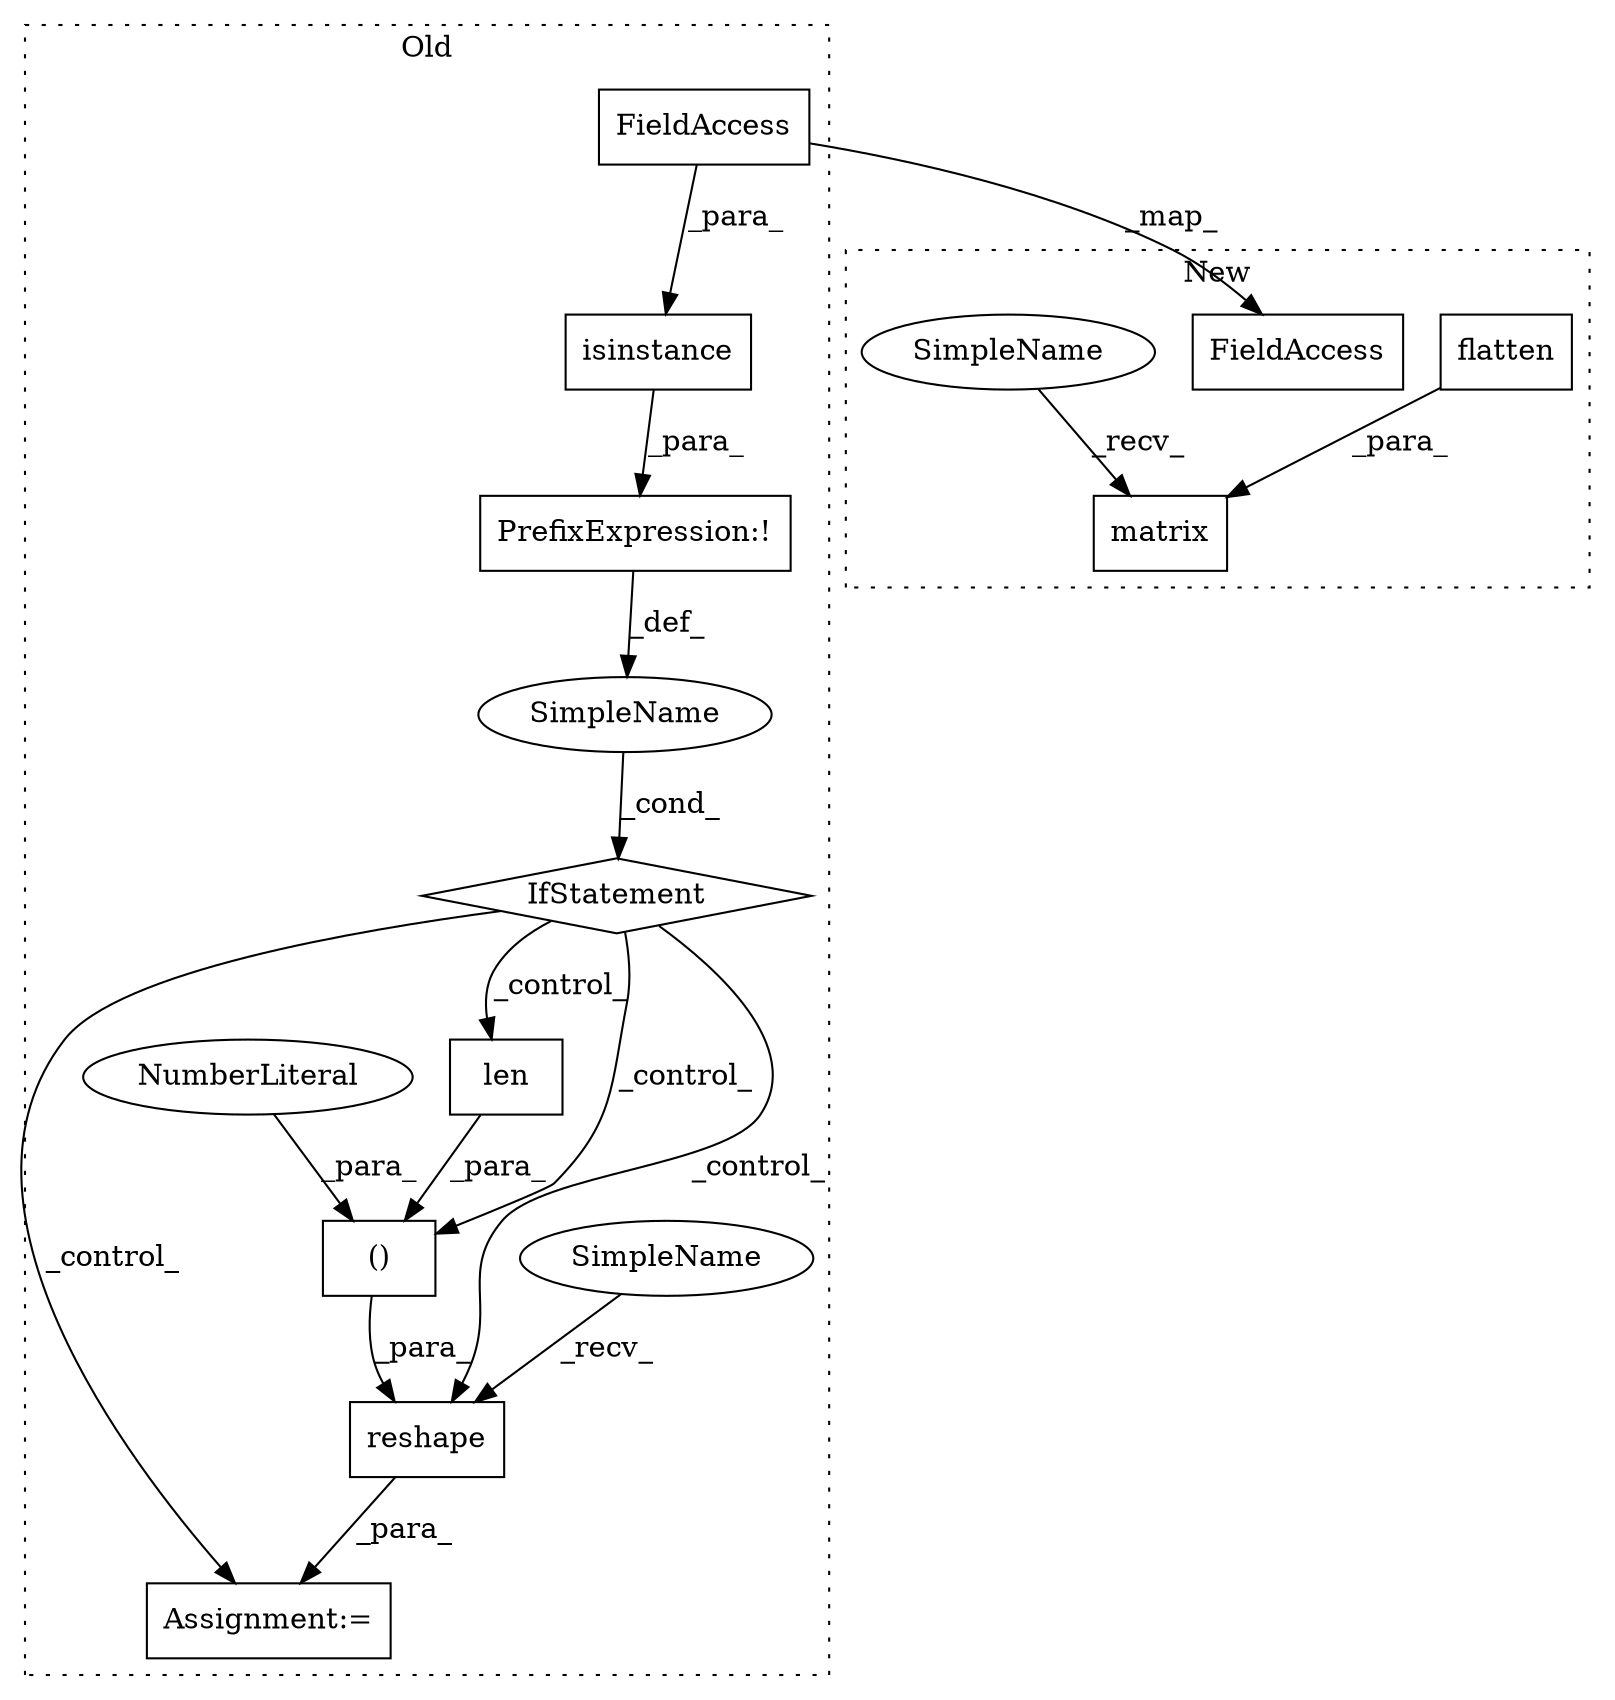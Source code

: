 digraph G {
subgraph cluster0 {
1 [label="isinstance" a="32" s="2165,2194" l="11,1" shape="box"];
3 [label="IfStatement" a="25" s="2160,2195" l="4,2" shape="diamond"];
4 [label="Assignment:=" a="7" s="2400" l="1" shape="box"];
5 [label="SimpleName" a="42" s="" l="" shape="ellipse"];
6 [label="PrefixExpression:!" a="38" s="2164" l="1" shape="box"];
9 [label="FieldAccess" a="22" s="2182" l="12" shape="box"];
10 [label="()" a="106" s="2430" l="20" shape="box"];
11 [label="NumberLiteral" a="34" s="2430" l="1" shape="ellipse"];
12 [label="reshape" a="32" s="2407,2450" l="8,2" shape="box"];
13 [label="len" a="32" s="2340,2349" l="4,1" shape="box"];
14 [label="SimpleName" a="42" s="2401" l="5" shape="ellipse"];
label = "Old";
style="dotted";
}
subgraph cluster1 {
2 [label="flatten" a="32" s="2118" l="9" shape="box"];
7 [label="matrix" a="32" s="2147,2207" l="7,1" shape="box"];
8 [label="FieldAccess" a="22" s="1970" l="12" shape="box"];
15 [label="SimpleName" a="42" s="2141" l="5" shape="ellipse"];
label = "New";
style="dotted";
}
1 -> 6 [label="_para_"];
2 -> 7 [label="_para_"];
3 -> 10 [label="_control_"];
3 -> 13 [label="_control_"];
3 -> 4 [label="_control_"];
3 -> 12 [label="_control_"];
5 -> 3 [label="_cond_"];
6 -> 5 [label="_def_"];
9 -> 1 [label="_para_"];
9 -> 8 [label="_map_"];
10 -> 12 [label="_para_"];
11 -> 10 [label="_para_"];
12 -> 4 [label="_para_"];
13 -> 10 [label="_para_"];
14 -> 12 [label="_recv_"];
15 -> 7 [label="_recv_"];
}